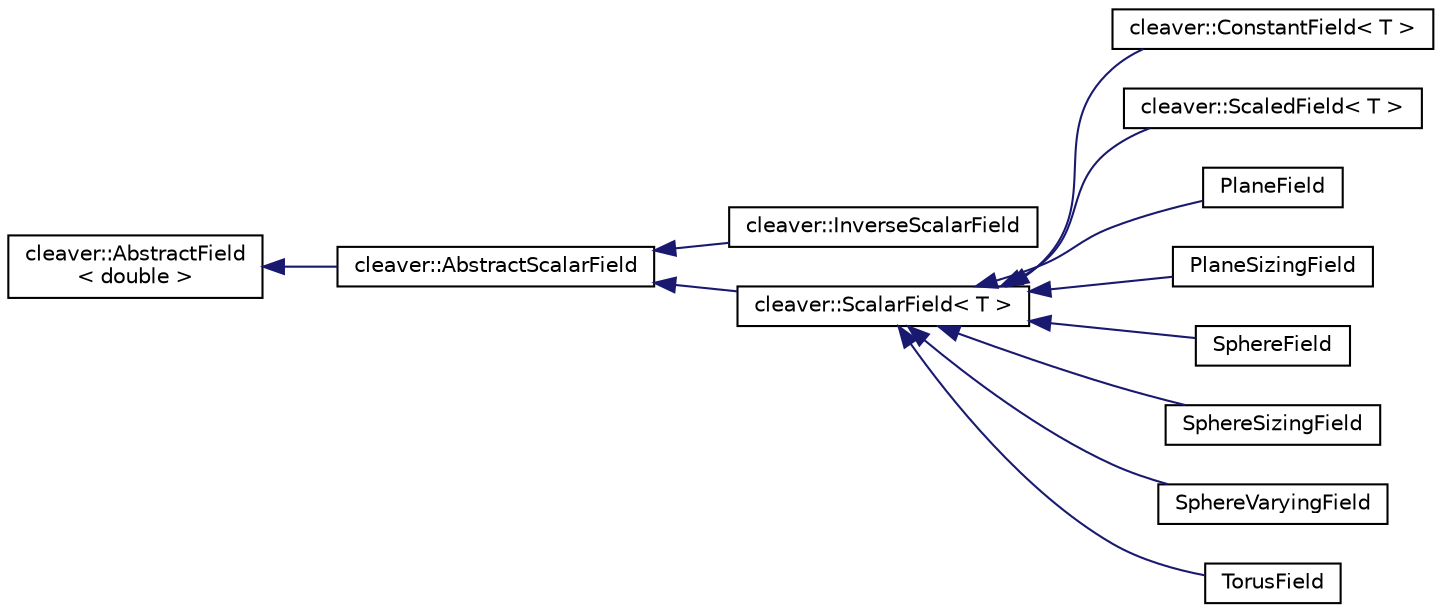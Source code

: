 digraph "Graphical Class Hierarchy"
{
  edge [fontname="Helvetica",fontsize="10",labelfontname="Helvetica",labelfontsize="10"];
  node [fontname="Helvetica",fontsize="10",shape=record];
  rankdir="LR";
  Node1 [label="cleaver::AbstractField\l\< double \>",height=0.2,width=0.4,color="black", fillcolor="white", style="filled",URL="$classcleaver_1_1_abstract_field.html"];
  Node1 -> Node2 [dir="back",color="midnightblue",fontsize="10",style="solid",fontname="Helvetica"];
  Node2 [label="cleaver::AbstractScalarField",height=0.2,width=0.4,color="black", fillcolor="white", style="filled",URL="$classcleaver_1_1_abstract_scalar_field.html"];
  Node2 -> Node3 [dir="back",color="midnightblue",fontsize="10",style="solid",fontname="Helvetica"];
  Node3 [label="cleaver::InverseScalarField",height=0.2,width=0.4,color="black", fillcolor="white", style="filled",URL="$classcleaver_1_1_inverse_scalar_field.html"];
  Node2 -> Node4 [dir="back",color="midnightblue",fontsize="10",style="solid",fontname="Helvetica"];
  Node4 [label="cleaver::ScalarField\< T \>",height=0.2,width=0.4,color="black", fillcolor="white", style="filled",URL="$classcleaver_1_1_scalar_field.html"];
  Node4 -> Node5 [dir="back",color="midnightblue",fontsize="10",style="solid",fontname="Helvetica"];
  Node5 [label="cleaver::ConstantField\< T \>",height=0.2,width=0.4,color="black", fillcolor="white", style="filled",URL="$classcleaver_1_1_constant_field.html"];
  Node4 -> Node6 [dir="back",color="midnightblue",fontsize="10",style="solid",fontname="Helvetica"];
  Node6 [label="cleaver::ScaledField\< T \>",height=0.2,width=0.4,color="black", fillcolor="white", style="filled",URL="$classcleaver_1_1_scaled_field.html"];
  Node4 -> Node7 [dir="back",color="midnightblue",fontsize="10",style="solid",fontname="Helvetica"];
  Node7 [label="PlaneField",height=0.2,width=0.4,color="black", fillcolor="white", style="filled",URL="$class_plane_field.html"];
  Node4 -> Node8 [dir="back",color="midnightblue",fontsize="10",style="solid",fontname="Helvetica"];
  Node8 [label="PlaneSizingField",height=0.2,width=0.4,color="black", fillcolor="white", style="filled",URL="$class_plane_sizing_field.html"];
  Node4 -> Node9 [dir="back",color="midnightblue",fontsize="10",style="solid",fontname="Helvetica"];
  Node9 [label="SphereField",height=0.2,width=0.4,color="black", fillcolor="white", style="filled",URL="$class_sphere_field.html"];
  Node4 -> Node10 [dir="back",color="midnightblue",fontsize="10",style="solid",fontname="Helvetica"];
  Node10 [label="SphereSizingField",height=0.2,width=0.4,color="black", fillcolor="white", style="filled",URL="$class_sphere_sizing_field.html"];
  Node4 -> Node11 [dir="back",color="midnightblue",fontsize="10",style="solid",fontname="Helvetica"];
  Node11 [label="SphereVaryingField",height=0.2,width=0.4,color="black", fillcolor="white", style="filled",URL="$class_sphere_varying_field.html"];
  Node4 -> Node12 [dir="back",color="midnightblue",fontsize="10",style="solid",fontname="Helvetica"];
  Node12 [label="TorusField",height=0.2,width=0.4,color="black", fillcolor="white", style="filled",URL="$class_torus_field.html"];
}
